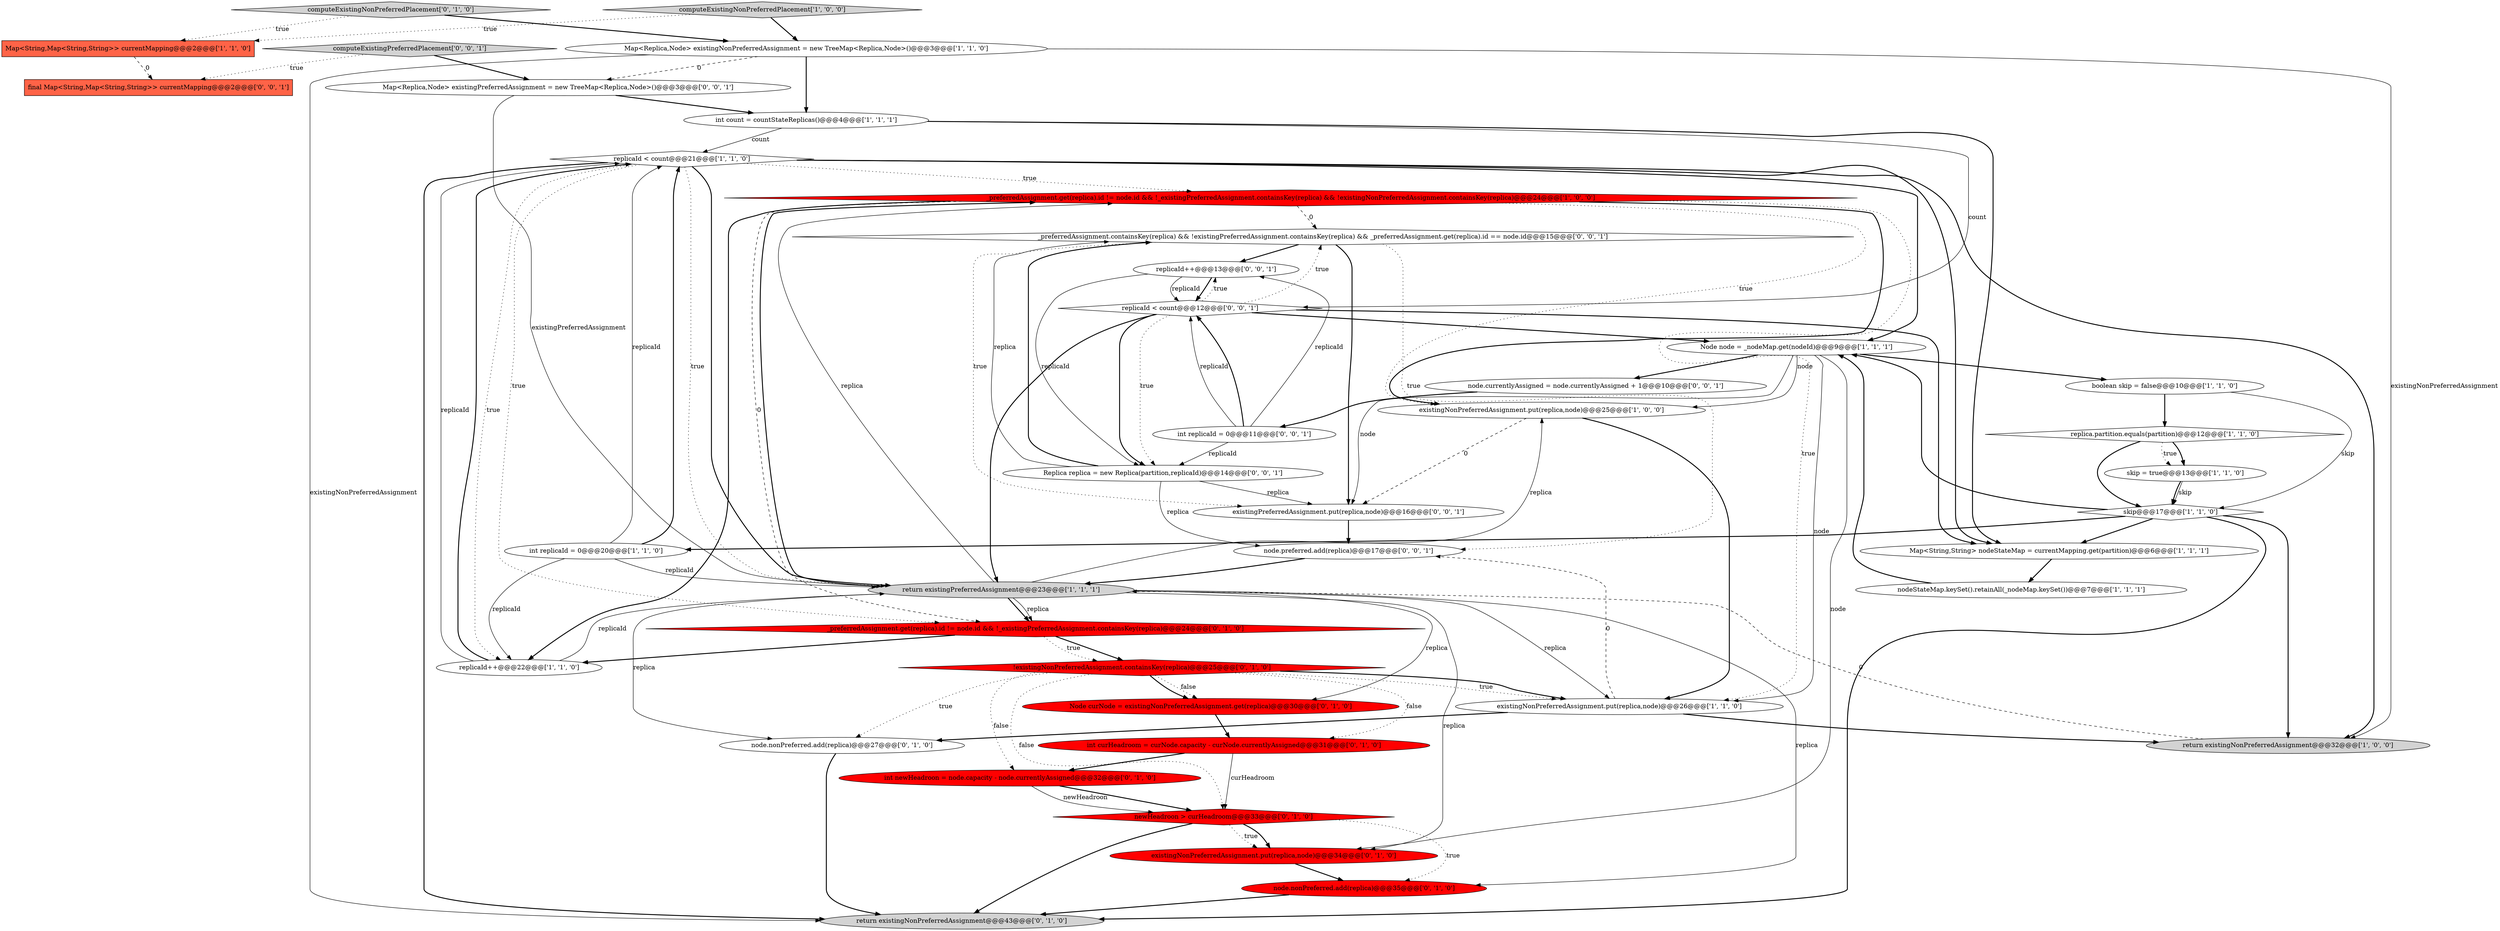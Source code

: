 digraph {
3 [style = filled, label = "int count = countStateReplicas()@@@4@@@['1', '1', '1']", fillcolor = white, shape = ellipse image = "AAA0AAABBB1BBB"];
21 [style = filled, label = "node.nonPreferred.add(replica)@@@27@@@['0', '1', '0']", fillcolor = white, shape = ellipse image = "AAA0AAABBB2BBB"];
9 [style = filled, label = "existingNonPreferredAssignment.put(replica,node)@@@25@@@['1', '0', '0']", fillcolor = white, shape = ellipse image = "AAA0AAABBB1BBB"];
11 [style = filled, label = "_preferredAssignment.get(replica).id != node.id && !_existingPreferredAssignment.containsKey(replica) && !existingNonPreferredAssignment.containsKey(replica)@@@24@@@['1', '0', '0']", fillcolor = red, shape = diamond image = "AAA1AAABBB1BBB"];
26 [style = filled, label = "int curHeadroom = curNode.capacity - curNode.currentlyAssigned@@@31@@@['0', '1', '0']", fillcolor = red, shape = ellipse image = "AAA1AAABBB2BBB"];
18 [style = filled, label = "return existingPreferredAssignment@@@23@@@['1', '1', '1']", fillcolor = lightgray, shape = ellipse image = "AAA0AAABBB1BBB"];
32 [style = filled, label = "Replica replica = new Replica(partition,replicaId)@@@14@@@['0', '0', '1']", fillcolor = white, shape = ellipse image = "AAA0AAABBB3BBB"];
38 [style = filled, label = "node.currentlyAssigned = node.currentlyAssigned + 1@@@10@@@['0', '0', '1']", fillcolor = white, shape = ellipse image = "AAA0AAABBB3BBB"];
5 [style = filled, label = "replicaId < count@@@21@@@['1', '1', '0']", fillcolor = white, shape = diamond image = "AAA0AAABBB1BBB"];
36 [style = filled, label = "existingPreferredAssignment.put(replica,node)@@@16@@@['0', '0', '1']", fillcolor = white, shape = ellipse image = "AAA0AAABBB3BBB"];
25 [style = filled, label = "newHeadroon > curHeadroom@@@33@@@['0', '1', '0']", fillcolor = red, shape = diamond image = "AAA1AAABBB2BBB"];
8 [style = filled, label = "skip = true@@@13@@@['1', '1', '0']", fillcolor = white, shape = ellipse image = "AAA0AAABBB1BBB"];
19 [style = filled, label = "!existingNonPreferredAssignment.containsKey(replica)@@@25@@@['0', '1', '0']", fillcolor = red, shape = diamond image = "AAA1AAABBB2BBB"];
35 [style = filled, label = "Map<Replica,Node> existingPreferredAssignment = new TreeMap<Replica,Node>()@@@3@@@['0', '0', '1']", fillcolor = white, shape = ellipse image = "AAA0AAABBB3BBB"];
40 [style = filled, label = "node.preferred.add(replica)@@@17@@@['0', '0', '1']", fillcolor = white, shape = ellipse image = "AAA0AAABBB3BBB"];
1 [style = filled, label = "return existingNonPreferredAssignment@@@32@@@['1', '0', '0']", fillcolor = lightgray, shape = ellipse image = "AAA0AAABBB1BBB"];
20 [style = filled, label = "Node curNode = existingNonPreferredAssignment.get(replica)@@@30@@@['0', '1', '0']", fillcolor = red, shape = ellipse image = "AAA1AAABBB2BBB"];
7 [style = filled, label = "skip@@@17@@@['1', '1', '0']", fillcolor = white, shape = diamond image = "AAA0AAABBB1BBB"];
34 [style = filled, label = "int replicaId = 0@@@11@@@['0', '0', '1']", fillcolor = white, shape = ellipse image = "AAA0AAABBB3BBB"];
27 [style = filled, label = "int newHeadroon = node.capacity - node.currentlyAssigned@@@32@@@['0', '1', '0']", fillcolor = red, shape = ellipse image = "AAA1AAABBB2BBB"];
29 [style = filled, label = "node.nonPreferred.add(replica)@@@35@@@['0', '1', '0']", fillcolor = red, shape = ellipse image = "AAA1AAABBB2BBB"];
39 [style = filled, label = "_preferredAssignment.containsKey(replica) && !existingPreferredAssignment.containsKey(replica) && _preferredAssignment.get(replica).id == node.id@@@15@@@['0', '0', '1']", fillcolor = white, shape = diamond image = "AAA0AAABBB3BBB"];
12 [style = filled, label = "Map<String,String> nodeStateMap = currentMapping.get(partition)@@@6@@@['1', '1', '1']", fillcolor = white, shape = ellipse image = "AAA0AAABBB1BBB"];
37 [style = filled, label = "replicaId < count@@@12@@@['0', '0', '1']", fillcolor = white, shape = diamond image = "AAA0AAABBB3BBB"];
0 [style = filled, label = "existingNonPreferredAssignment.put(replica,node)@@@26@@@['1', '1', '0']", fillcolor = white, shape = ellipse image = "AAA0AAABBB1BBB"];
4 [style = filled, label = "Map<String,Map<String,String>> currentMapping@@@2@@@['1', '1', '0']", fillcolor = tomato, shape = box image = "AAA0AAABBB1BBB"];
10 [style = filled, label = "int replicaId = 0@@@20@@@['1', '1', '0']", fillcolor = white, shape = ellipse image = "AAA0AAABBB1BBB"];
6 [style = filled, label = "boolean skip = false@@@10@@@['1', '1', '0']", fillcolor = white, shape = ellipse image = "AAA0AAABBB1BBB"];
22 [style = filled, label = "computeExistingNonPreferredPlacement['0', '1', '0']", fillcolor = lightgray, shape = diamond image = "AAA0AAABBB2BBB"];
28 [style = filled, label = "existingNonPreferredAssignment.put(replica,node)@@@34@@@['0', '1', '0']", fillcolor = red, shape = ellipse image = "AAA1AAABBB2BBB"];
17 [style = filled, label = "Node node = _nodeMap.get(nodeId)@@@9@@@['1', '1', '1']", fillcolor = white, shape = ellipse image = "AAA0AAABBB1BBB"];
15 [style = filled, label = "nodeStateMap.keySet().retainAll(_nodeMap.keySet())@@@7@@@['1', '1', '1']", fillcolor = white, shape = ellipse image = "AAA0AAABBB1BBB"];
23 [style = filled, label = "return existingNonPreferredAssignment@@@43@@@['0', '1', '0']", fillcolor = lightgray, shape = ellipse image = "AAA0AAABBB2BBB"];
14 [style = filled, label = "replica.partition.equals(partition)@@@12@@@['1', '1', '0']", fillcolor = white, shape = diamond image = "AAA0AAABBB1BBB"];
24 [style = filled, label = "_preferredAssignment.get(replica).id != node.id && !_existingPreferredAssignment.containsKey(replica)@@@24@@@['0', '1', '0']", fillcolor = red, shape = diamond image = "AAA1AAABBB2BBB"];
33 [style = filled, label = "final Map<String,Map<String,String>> currentMapping@@@2@@@['0', '0', '1']", fillcolor = tomato, shape = box image = "AAA0AAABBB3BBB"];
16 [style = filled, label = "computeExistingNonPreferredPlacement['1', '0', '0']", fillcolor = lightgray, shape = diamond image = "AAA0AAABBB1BBB"];
13 [style = filled, label = "replicaId++@@@22@@@['1', '1', '0']", fillcolor = white, shape = ellipse image = "AAA0AAABBB1BBB"];
31 [style = filled, label = "replicaId++@@@13@@@['0', '0', '1']", fillcolor = white, shape = ellipse image = "AAA0AAABBB3BBB"];
2 [style = filled, label = "Map<Replica,Node> existingNonPreferredAssignment = new TreeMap<Replica,Node>()@@@3@@@['1', '1', '0']", fillcolor = white, shape = ellipse image = "AAA0AAABBB1BBB"];
30 [style = filled, label = "computeExistingPreferredPlacement['0', '0', '1']", fillcolor = lightgray, shape = diamond image = "AAA0AAABBB3BBB"];
9->36 [style = dashed, label="0"];
31->37 [style = bold, label=""];
39->36 [style = dotted, label="true"];
19->26 [style = dotted, label="false"];
5->18 [style = dotted, label="true"];
20->26 [style = bold, label=""];
32->39 [style = solid, label="replica"];
25->28 [style = dotted, label="true"];
1->18 [style = dashed, label="0"];
17->9 [style = solid, label="node"];
18->29 [style = solid, label="replica"];
25->29 [style = dotted, label="true"];
11->9 [style = bold, label=""];
4->33 [style = dashed, label="0"];
31->37 [style = solid, label="replicaId"];
14->7 [style = bold, label=""];
37->31 [style = dotted, label="true"];
17->38 [style = bold, label=""];
5->24 [style = dotted, label="true"];
34->37 [style = solid, label="replicaId"];
5->13 [style = dotted, label="true"];
15->17 [style = bold, label=""];
5->11 [style = dotted, label="true"];
39->31 [style = bold, label=""];
11->39 [style = dashed, label="0"];
11->0 [style = dotted, label="true"];
13->18 [style = solid, label="replicaId"];
11->13 [style = bold, label=""];
37->32 [style = bold, label=""];
34->31 [style = solid, label="replicaId"];
27->25 [style = bold, label=""];
17->28 [style = solid, label="node"];
2->1 [style = solid, label="existingNonPreferredAssignment"];
30->33 [style = dotted, label="true"];
6->7 [style = solid, label="skip"];
18->21 [style = solid, label="replica"];
25->28 [style = bold, label=""];
19->20 [style = dotted, label="false"];
7->1 [style = bold, label=""];
24->19 [style = bold, label=""];
5->23 [style = bold, label=""];
19->20 [style = bold, label=""];
18->20 [style = solid, label="replica"];
18->11 [style = bold, label=""];
0->21 [style = bold, label=""];
19->21 [style = dotted, label="true"];
29->23 [style = bold, label=""];
19->27 [style = dotted, label="false"];
16->4 [style = dotted, label="true"];
5->17 [style = bold, label=""];
5->1 [style = bold, label=""];
26->27 [style = bold, label=""];
2->23 [style = solid, label="existingNonPreferredAssignment"];
31->32 [style = solid, label="replicaId"];
18->0 [style = solid, label="replica"];
19->0 [style = dotted, label="true"];
10->18 [style = solid, label="replicaId"];
7->23 [style = bold, label=""];
32->40 [style = solid, label="replica"];
13->5 [style = bold, label=""];
39->40 [style = dotted, label="true"];
24->19 [style = dotted, label="true"];
14->8 [style = bold, label=""];
22->4 [style = dotted, label="true"];
24->13 [style = bold, label=""];
21->23 [style = bold, label=""];
28->29 [style = bold, label=""];
18->24 [style = bold, label=""];
36->40 [style = bold, label=""];
7->17 [style = bold, label=""];
22->2 [style = bold, label=""];
35->3 [style = bold, label=""];
10->13 [style = solid, label="replicaId"];
17->6 [style = bold, label=""];
3->37 [style = solid, label="count"];
2->35 [style = dashed, label="0"];
2->3 [style = bold, label=""];
10->5 [style = solid, label="replicaId"];
11->9 [style = dotted, label="true"];
5->18 [style = bold, label=""];
3->12 [style = bold, label=""];
19->25 [style = dotted, label="false"];
19->0 [style = bold, label=""];
37->12 [style = bold, label=""];
10->5 [style = bold, label=""];
30->35 [style = bold, label=""];
37->32 [style = dotted, label="true"];
26->25 [style = solid, label="curHeadroom"];
0->1 [style = bold, label=""];
27->25 [style = solid, label="newHeadroon"];
38->34 [style = bold, label=""];
18->28 [style = solid, label="replica"];
14->8 [style = dotted, label="true"];
32->39 [style = bold, label=""];
17->36 [style = solid, label="node"];
32->36 [style = solid, label="replica"];
35->18 [style = solid, label="existingPreferredAssignment"];
9->0 [style = bold, label=""];
8->7 [style = solid, label="skip"];
7->12 [style = bold, label=""];
7->10 [style = bold, label=""];
25->23 [style = bold, label=""];
18->9 [style = solid, label="replica"];
37->17 [style = bold, label=""];
12->15 [style = bold, label=""];
18->24 [style = solid, label="replica"];
40->18 [style = bold, label=""];
16->2 [style = bold, label=""];
34->32 [style = solid, label="replicaId"];
8->7 [style = bold, label=""];
18->11 [style = solid, label="replica"];
3->5 [style = solid, label="count"];
6->14 [style = bold, label=""];
34->37 [style = bold, label=""];
5->12 [style = bold, label=""];
17->0 [style = solid, label="node"];
37->39 [style = dotted, label="true"];
11->24 [style = dashed, label="0"];
37->18 [style = bold, label=""];
13->5 [style = solid, label="replicaId"];
0->40 [style = dashed, label="0"];
39->36 [style = bold, label=""];
}
